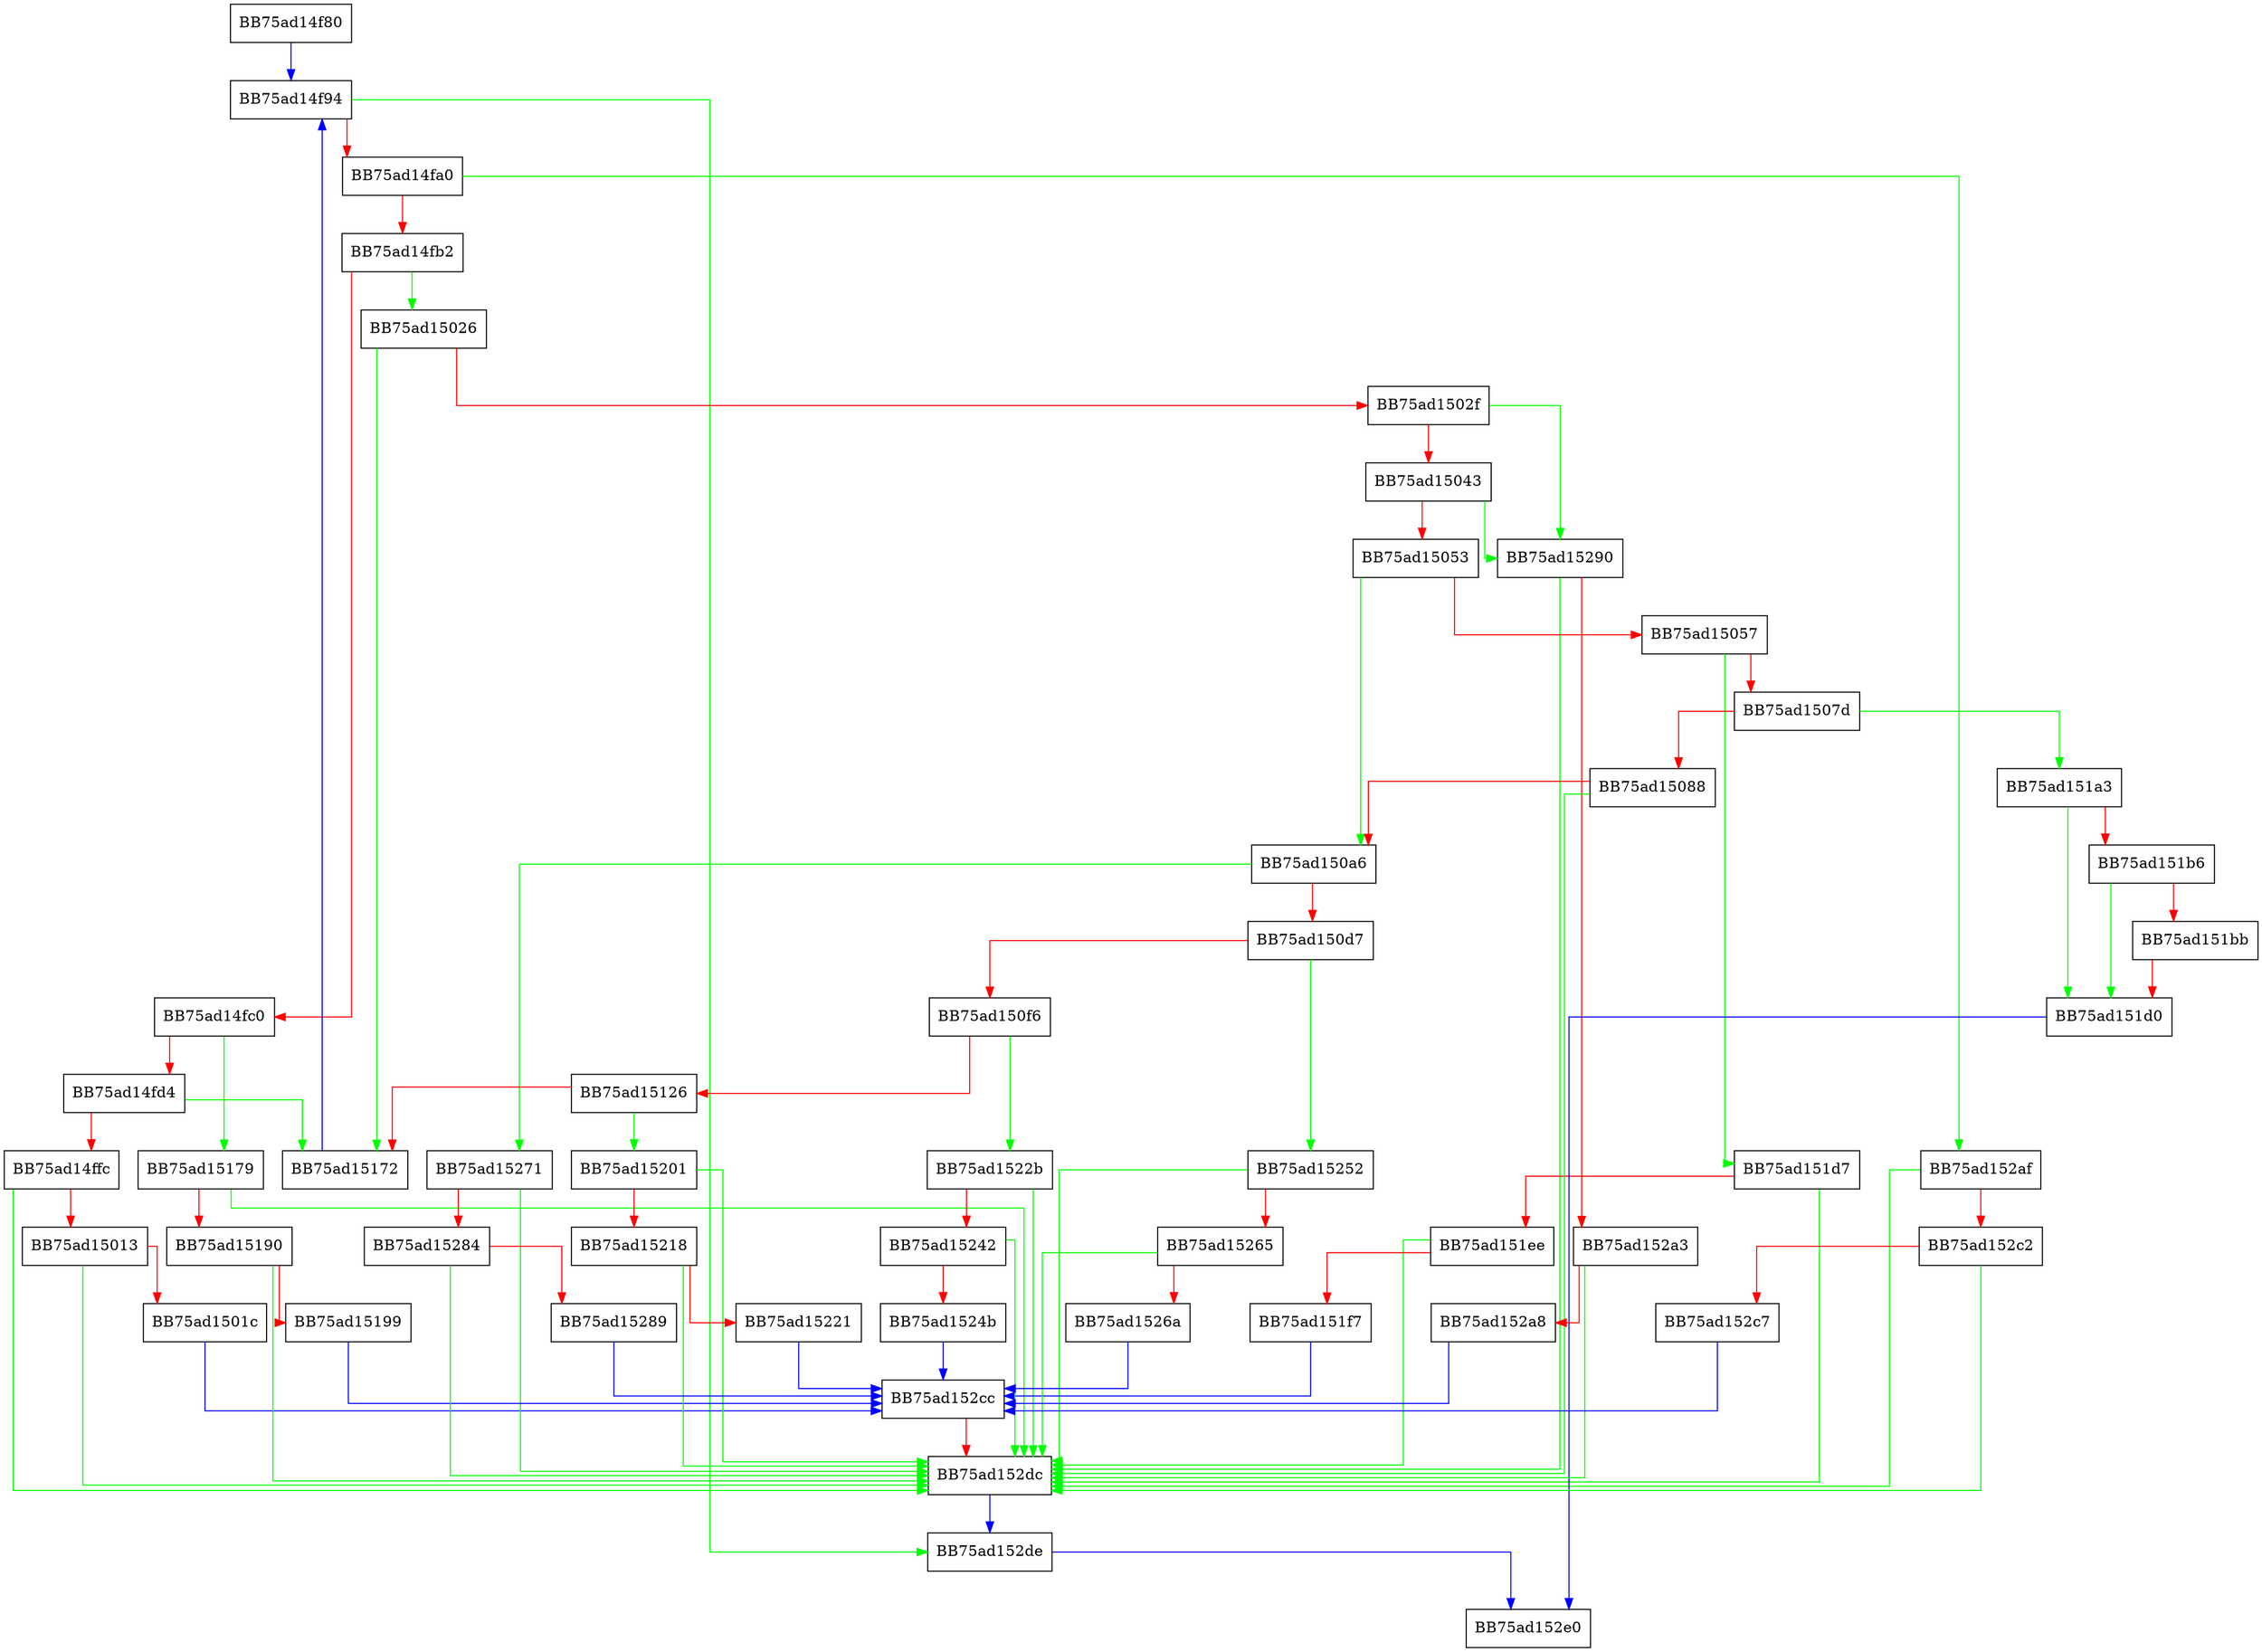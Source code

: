 digraph Uncompress {
  node [shape="box"];
  graph [splines=ortho];
  BB75ad14f80 -> BB75ad14f94 [color="blue"];
  BB75ad14f94 -> BB75ad152de [color="green"];
  BB75ad14f94 -> BB75ad14fa0 [color="red"];
  BB75ad14fa0 -> BB75ad152af [color="green"];
  BB75ad14fa0 -> BB75ad14fb2 [color="red"];
  BB75ad14fb2 -> BB75ad15026 [color="green"];
  BB75ad14fb2 -> BB75ad14fc0 [color="red"];
  BB75ad14fc0 -> BB75ad15179 [color="green"];
  BB75ad14fc0 -> BB75ad14fd4 [color="red"];
  BB75ad14fd4 -> BB75ad15172 [color="green"];
  BB75ad14fd4 -> BB75ad14ffc [color="red"];
  BB75ad14ffc -> BB75ad152dc [color="green"];
  BB75ad14ffc -> BB75ad15013 [color="red"];
  BB75ad15013 -> BB75ad152dc [color="green"];
  BB75ad15013 -> BB75ad1501c [color="red"];
  BB75ad1501c -> BB75ad152cc [color="blue"];
  BB75ad15026 -> BB75ad15172 [color="green"];
  BB75ad15026 -> BB75ad1502f [color="red"];
  BB75ad1502f -> BB75ad15290 [color="green"];
  BB75ad1502f -> BB75ad15043 [color="red"];
  BB75ad15043 -> BB75ad15290 [color="green"];
  BB75ad15043 -> BB75ad15053 [color="red"];
  BB75ad15053 -> BB75ad150a6 [color="green"];
  BB75ad15053 -> BB75ad15057 [color="red"];
  BB75ad15057 -> BB75ad151d7 [color="green"];
  BB75ad15057 -> BB75ad1507d [color="red"];
  BB75ad1507d -> BB75ad151a3 [color="green"];
  BB75ad1507d -> BB75ad15088 [color="red"];
  BB75ad15088 -> BB75ad152dc [color="green"];
  BB75ad15088 -> BB75ad150a6 [color="red"];
  BB75ad150a6 -> BB75ad15271 [color="green"];
  BB75ad150a6 -> BB75ad150d7 [color="red"];
  BB75ad150d7 -> BB75ad15252 [color="green"];
  BB75ad150d7 -> BB75ad150f6 [color="red"];
  BB75ad150f6 -> BB75ad1522b [color="green"];
  BB75ad150f6 -> BB75ad15126 [color="red"];
  BB75ad15126 -> BB75ad15201 [color="green"];
  BB75ad15126 -> BB75ad15172 [color="red"];
  BB75ad15172 -> BB75ad14f94 [color="blue"];
  BB75ad15179 -> BB75ad152dc [color="green"];
  BB75ad15179 -> BB75ad15190 [color="red"];
  BB75ad15190 -> BB75ad152dc [color="green"];
  BB75ad15190 -> BB75ad15199 [color="red"];
  BB75ad15199 -> BB75ad152cc [color="blue"];
  BB75ad151a3 -> BB75ad151d0 [color="green"];
  BB75ad151a3 -> BB75ad151b6 [color="red"];
  BB75ad151b6 -> BB75ad151d0 [color="green"];
  BB75ad151b6 -> BB75ad151bb [color="red"];
  BB75ad151bb -> BB75ad151d0 [color="red"];
  BB75ad151d0 -> BB75ad152e0 [color="blue"];
  BB75ad151d7 -> BB75ad152dc [color="green"];
  BB75ad151d7 -> BB75ad151ee [color="red"];
  BB75ad151ee -> BB75ad152dc [color="green"];
  BB75ad151ee -> BB75ad151f7 [color="red"];
  BB75ad151f7 -> BB75ad152cc [color="blue"];
  BB75ad15201 -> BB75ad152dc [color="green"];
  BB75ad15201 -> BB75ad15218 [color="red"];
  BB75ad15218 -> BB75ad152dc [color="green"];
  BB75ad15218 -> BB75ad15221 [color="red"];
  BB75ad15221 -> BB75ad152cc [color="blue"];
  BB75ad1522b -> BB75ad152dc [color="green"];
  BB75ad1522b -> BB75ad15242 [color="red"];
  BB75ad15242 -> BB75ad152dc [color="green"];
  BB75ad15242 -> BB75ad1524b [color="red"];
  BB75ad1524b -> BB75ad152cc [color="blue"];
  BB75ad15252 -> BB75ad152dc [color="green"];
  BB75ad15252 -> BB75ad15265 [color="red"];
  BB75ad15265 -> BB75ad152dc [color="green"];
  BB75ad15265 -> BB75ad1526a [color="red"];
  BB75ad1526a -> BB75ad152cc [color="blue"];
  BB75ad15271 -> BB75ad152dc [color="green"];
  BB75ad15271 -> BB75ad15284 [color="red"];
  BB75ad15284 -> BB75ad152dc [color="green"];
  BB75ad15284 -> BB75ad15289 [color="red"];
  BB75ad15289 -> BB75ad152cc [color="blue"];
  BB75ad15290 -> BB75ad152dc [color="green"];
  BB75ad15290 -> BB75ad152a3 [color="red"];
  BB75ad152a3 -> BB75ad152dc [color="green"];
  BB75ad152a3 -> BB75ad152a8 [color="red"];
  BB75ad152a8 -> BB75ad152cc [color="blue"];
  BB75ad152af -> BB75ad152dc [color="green"];
  BB75ad152af -> BB75ad152c2 [color="red"];
  BB75ad152c2 -> BB75ad152dc [color="green"];
  BB75ad152c2 -> BB75ad152c7 [color="red"];
  BB75ad152c7 -> BB75ad152cc [color="blue"];
  BB75ad152cc -> BB75ad152dc [color="red"];
  BB75ad152dc -> BB75ad152de [color="blue"];
  BB75ad152de -> BB75ad152e0 [color="blue"];
}